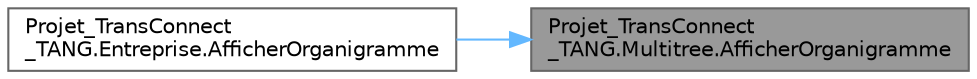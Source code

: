 digraph "Projet_TransConnect_TANG.Multitree.AfficherOrganigramme"
{
 // LATEX_PDF_SIZE
  bgcolor="transparent";
  edge [fontname=Helvetica,fontsize=10,labelfontname=Helvetica,labelfontsize=10];
  node [fontname=Helvetica,fontsize=10,shape=box,height=0.2,width=0.4];
  rankdir="RL";
  Node1 [id="Node000001",label="Projet_TransConnect\l_TANG.Multitree.AfficherOrganigramme",height=0.2,width=0.4,color="gray40", fillcolor="grey60", style="filled", fontcolor="black",tooltip="Affiche l'organigramme de l'entreprise."];
  Node1 -> Node2 [id="edge1_Node000001_Node000002",dir="back",color="steelblue1",style="solid",tooltip=" "];
  Node2 [id="Node000002",label="Projet_TransConnect\l_TANG.Entreprise.AfficherOrganigramme",height=0.2,width=0.4,color="grey40", fillcolor="white", style="filled",URL="$class_projet___trans_connect___t_a_n_g_1_1_entreprise.html#a63a0af2f2e3c67020c610b060ec05f0f",tooltip="Affiche l'organigramme de l'entreprise."];
}
